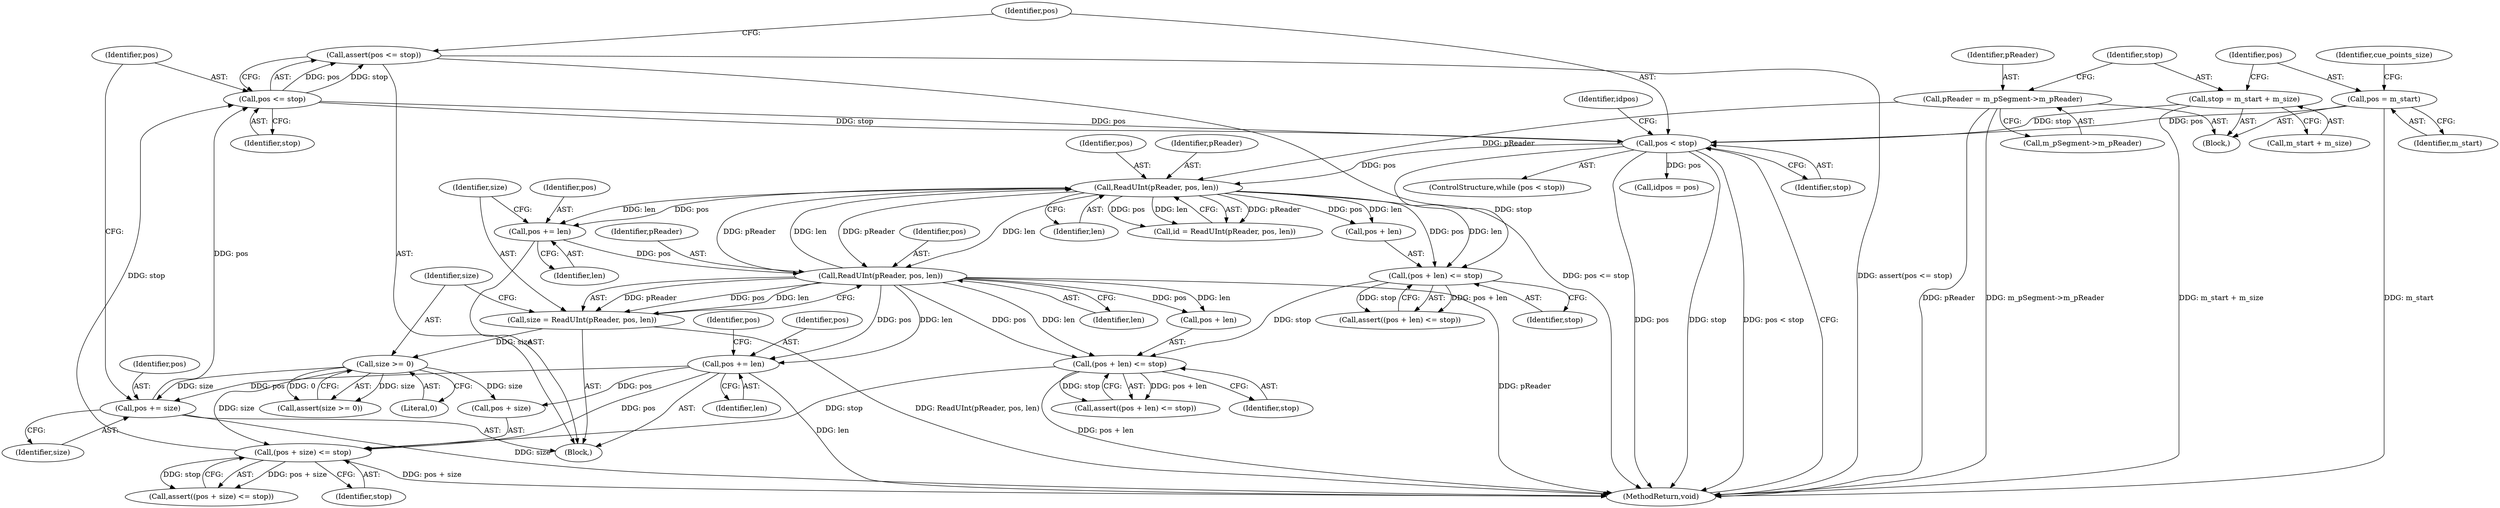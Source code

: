 digraph "1_Android_04839626ed859623901ebd3a5fd483982186b59d_152@API" {
"1000203" [label="(Call,assert(pos <= stop))"];
"1000204" [label="(Call,pos <= stop)"];
"1000200" [label="(Call,pos += size)"];
"1000175" [label="(Call,size >= 0)"];
"1000168" [label="(Call,size = ReadUInt(pReader, pos, len))"];
"1000170" [label="(Call,ReadUInt(pReader, pos, len))"];
"1000150" [label="(Call,ReadUInt(pReader, pos, len))"];
"1000118" [label="(Call,pReader = m_pSegment->m_pReader)"];
"1000138" [label="(Call,pos < stop)"];
"1000130" [label="(Call,pos = m_start)"];
"1000124" [label="(Call,stop = m_start + m_size)"];
"1000164" [label="(Call,pos += len)"];
"1000184" [label="(Call,pos += len)"];
"1000188" [label="(Call,(pos + size) <= stop)"];
"1000179" [label="(Call,(pos + len) <= stop)"];
"1000159" [label="(Call,(pos + len) <= stop)"];
"1000160" [label="(Call,pos + len)"];
"1000138" [label="(Call,pos < stop)"];
"1000206" [label="(Identifier,stop)"];
"1000204" [label="(Call,pos <= stop)"];
"1000153" [label="(Identifier,len)"];
"1000126" [label="(Call,m_start + m_size)"];
"1000185" [label="(Identifier,pos)"];
"1000151" [label="(Identifier,pReader)"];
"1000187" [label="(Call,assert((pos + size) <= stop))"];
"1000179" [label="(Call,(pos + len) <= stop)"];
"1000124" [label="(Call,stop = m_start + m_size)"];
"1000148" [label="(Call,id = ReadUInt(pReader, pos, len))"];
"1000172" [label="(Identifier,pos)"];
"1000158" [label="(Call,assert((pos + len) <= stop))"];
"1000183" [label="(Identifier,stop)"];
"1000178" [label="(Call,assert((pos + len) <= stop))"];
"1000201" [label="(Identifier,pos)"];
"1000177" [label="(Literal,0)"];
"1000106" [label="(Block,)"];
"1000130" [label="(Call,pos = m_start)"];
"1000132" [label="(Identifier,m_start)"];
"1000168" [label="(Call,size = ReadUInt(pReader, pos, len))"];
"1000164" [label="(Call,pos += len)"];
"1000180" [label="(Call,pos + len)"];
"1000140" [label="(Identifier,stop)"];
"1000171" [label="(Identifier,pReader)"];
"1000202" [label="(Identifier,size)"];
"1000169" [label="(Identifier,size)"];
"1000175" [label="(Call,size >= 0)"];
"1000131" [label="(Identifier,pos)"];
"1000176" [label="(Identifier,size)"];
"1000137" [label="(ControlStructure,while (pos < stop))"];
"1000118" [label="(Call,pReader = m_pSegment->m_pReader)"];
"1000135" [label="(Identifier,cue_points_size)"];
"1000205" [label="(Identifier,pos)"];
"1000150" [label="(Call,ReadUInt(pReader, pos, len))"];
"1000200" [label="(Call,pos += size)"];
"1000174" [label="(Call,assert(size >= 0))"];
"1000188" [label="(Call,(pos + size) <= stop)"];
"1000119" [label="(Identifier,pReader)"];
"1000144" [label="(Identifier,idpos)"];
"1000184" [label="(Call,pos += len)"];
"1000159" [label="(Call,(pos + len) <= stop)"];
"1000139" [label="(Identifier,pos)"];
"1000120" [label="(Call,m_pSegment->m_pReader)"];
"1000163" [label="(Identifier,stop)"];
"1000203" [label="(Call,assert(pos <= stop))"];
"1000141" [label="(Block,)"];
"1000152" [label="(Identifier,pos)"];
"1000166" [label="(Identifier,len)"];
"1000165" [label="(Identifier,pos)"];
"1000189" [label="(Call,pos + size)"];
"1000125" [label="(Identifier,stop)"];
"1000143" [label="(Call,idpos = pos)"];
"1000170" [label="(Call,ReadUInt(pReader, pos, len))"];
"1000173" [label="(Identifier,len)"];
"1000186" [label="(Identifier,len)"];
"1000190" [label="(Identifier,pos)"];
"1000192" [label="(Identifier,stop)"];
"1000207" [label="(MethodReturn,void)"];
"1000203" -> "1000141"  [label="AST: "];
"1000203" -> "1000204"  [label="CFG: "];
"1000204" -> "1000203"  [label="AST: "];
"1000139" -> "1000203"  [label="CFG: "];
"1000203" -> "1000207"  [label="DDG: assert(pos <= stop)"];
"1000203" -> "1000207"  [label="DDG: pos <= stop"];
"1000204" -> "1000203"  [label="DDG: pos"];
"1000204" -> "1000203"  [label="DDG: stop"];
"1000204" -> "1000206"  [label="CFG: "];
"1000205" -> "1000204"  [label="AST: "];
"1000206" -> "1000204"  [label="AST: "];
"1000204" -> "1000138"  [label="DDG: pos"];
"1000204" -> "1000138"  [label="DDG: stop"];
"1000200" -> "1000204"  [label="DDG: pos"];
"1000188" -> "1000204"  [label="DDG: stop"];
"1000200" -> "1000141"  [label="AST: "];
"1000200" -> "1000202"  [label="CFG: "];
"1000201" -> "1000200"  [label="AST: "];
"1000202" -> "1000200"  [label="AST: "];
"1000205" -> "1000200"  [label="CFG: "];
"1000200" -> "1000207"  [label="DDG: size"];
"1000175" -> "1000200"  [label="DDG: size"];
"1000184" -> "1000200"  [label="DDG: pos"];
"1000175" -> "1000174"  [label="AST: "];
"1000175" -> "1000177"  [label="CFG: "];
"1000176" -> "1000175"  [label="AST: "];
"1000177" -> "1000175"  [label="AST: "];
"1000174" -> "1000175"  [label="CFG: "];
"1000175" -> "1000174"  [label="DDG: size"];
"1000175" -> "1000174"  [label="DDG: 0"];
"1000168" -> "1000175"  [label="DDG: size"];
"1000175" -> "1000188"  [label="DDG: size"];
"1000175" -> "1000189"  [label="DDG: size"];
"1000168" -> "1000141"  [label="AST: "];
"1000168" -> "1000170"  [label="CFG: "];
"1000169" -> "1000168"  [label="AST: "];
"1000170" -> "1000168"  [label="AST: "];
"1000176" -> "1000168"  [label="CFG: "];
"1000168" -> "1000207"  [label="DDG: ReadUInt(pReader, pos, len)"];
"1000170" -> "1000168"  [label="DDG: pReader"];
"1000170" -> "1000168"  [label="DDG: pos"];
"1000170" -> "1000168"  [label="DDG: len"];
"1000170" -> "1000173"  [label="CFG: "];
"1000171" -> "1000170"  [label="AST: "];
"1000172" -> "1000170"  [label="AST: "];
"1000173" -> "1000170"  [label="AST: "];
"1000170" -> "1000207"  [label="DDG: pReader"];
"1000170" -> "1000150"  [label="DDG: pReader"];
"1000170" -> "1000150"  [label="DDG: len"];
"1000150" -> "1000170"  [label="DDG: pReader"];
"1000150" -> "1000170"  [label="DDG: len"];
"1000164" -> "1000170"  [label="DDG: pos"];
"1000170" -> "1000179"  [label="DDG: pos"];
"1000170" -> "1000179"  [label="DDG: len"];
"1000170" -> "1000180"  [label="DDG: pos"];
"1000170" -> "1000180"  [label="DDG: len"];
"1000170" -> "1000184"  [label="DDG: len"];
"1000170" -> "1000184"  [label="DDG: pos"];
"1000150" -> "1000148"  [label="AST: "];
"1000150" -> "1000153"  [label="CFG: "];
"1000151" -> "1000150"  [label="AST: "];
"1000152" -> "1000150"  [label="AST: "];
"1000153" -> "1000150"  [label="AST: "];
"1000148" -> "1000150"  [label="CFG: "];
"1000150" -> "1000148"  [label="DDG: pReader"];
"1000150" -> "1000148"  [label="DDG: pos"];
"1000150" -> "1000148"  [label="DDG: len"];
"1000118" -> "1000150"  [label="DDG: pReader"];
"1000138" -> "1000150"  [label="DDG: pos"];
"1000150" -> "1000159"  [label="DDG: pos"];
"1000150" -> "1000159"  [label="DDG: len"];
"1000150" -> "1000160"  [label="DDG: pos"];
"1000150" -> "1000160"  [label="DDG: len"];
"1000150" -> "1000164"  [label="DDG: len"];
"1000150" -> "1000164"  [label="DDG: pos"];
"1000118" -> "1000106"  [label="AST: "];
"1000118" -> "1000120"  [label="CFG: "];
"1000119" -> "1000118"  [label="AST: "];
"1000120" -> "1000118"  [label="AST: "];
"1000125" -> "1000118"  [label="CFG: "];
"1000118" -> "1000207"  [label="DDG: pReader"];
"1000118" -> "1000207"  [label="DDG: m_pSegment->m_pReader"];
"1000138" -> "1000137"  [label="AST: "];
"1000138" -> "1000140"  [label="CFG: "];
"1000139" -> "1000138"  [label="AST: "];
"1000140" -> "1000138"  [label="AST: "];
"1000144" -> "1000138"  [label="CFG: "];
"1000207" -> "1000138"  [label="CFG: "];
"1000138" -> "1000207"  [label="DDG: pos"];
"1000138" -> "1000207"  [label="DDG: stop"];
"1000138" -> "1000207"  [label="DDG: pos < stop"];
"1000130" -> "1000138"  [label="DDG: pos"];
"1000124" -> "1000138"  [label="DDG: stop"];
"1000138" -> "1000143"  [label="DDG: pos"];
"1000138" -> "1000159"  [label="DDG: stop"];
"1000130" -> "1000106"  [label="AST: "];
"1000130" -> "1000132"  [label="CFG: "];
"1000131" -> "1000130"  [label="AST: "];
"1000132" -> "1000130"  [label="AST: "];
"1000135" -> "1000130"  [label="CFG: "];
"1000130" -> "1000207"  [label="DDG: m_start"];
"1000124" -> "1000106"  [label="AST: "];
"1000124" -> "1000126"  [label="CFG: "];
"1000125" -> "1000124"  [label="AST: "];
"1000126" -> "1000124"  [label="AST: "];
"1000131" -> "1000124"  [label="CFG: "];
"1000124" -> "1000207"  [label="DDG: m_start + m_size"];
"1000164" -> "1000141"  [label="AST: "];
"1000164" -> "1000166"  [label="CFG: "];
"1000165" -> "1000164"  [label="AST: "];
"1000166" -> "1000164"  [label="AST: "];
"1000169" -> "1000164"  [label="CFG: "];
"1000184" -> "1000141"  [label="AST: "];
"1000184" -> "1000186"  [label="CFG: "];
"1000185" -> "1000184"  [label="AST: "];
"1000186" -> "1000184"  [label="AST: "];
"1000190" -> "1000184"  [label="CFG: "];
"1000184" -> "1000207"  [label="DDG: len"];
"1000184" -> "1000188"  [label="DDG: pos"];
"1000184" -> "1000189"  [label="DDG: pos"];
"1000188" -> "1000187"  [label="AST: "];
"1000188" -> "1000192"  [label="CFG: "];
"1000189" -> "1000188"  [label="AST: "];
"1000192" -> "1000188"  [label="AST: "];
"1000187" -> "1000188"  [label="CFG: "];
"1000188" -> "1000207"  [label="DDG: pos + size"];
"1000188" -> "1000187"  [label="DDG: pos + size"];
"1000188" -> "1000187"  [label="DDG: stop"];
"1000179" -> "1000188"  [label="DDG: stop"];
"1000179" -> "1000178"  [label="AST: "];
"1000179" -> "1000183"  [label="CFG: "];
"1000180" -> "1000179"  [label="AST: "];
"1000183" -> "1000179"  [label="AST: "];
"1000178" -> "1000179"  [label="CFG: "];
"1000179" -> "1000207"  [label="DDG: pos + len"];
"1000179" -> "1000178"  [label="DDG: pos + len"];
"1000179" -> "1000178"  [label="DDG: stop"];
"1000159" -> "1000179"  [label="DDG: stop"];
"1000159" -> "1000158"  [label="AST: "];
"1000159" -> "1000163"  [label="CFG: "];
"1000160" -> "1000159"  [label="AST: "];
"1000163" -> "1000159"  [label="AST: "];
"1000158" -> "1000159"  [label="CFG: "];
"1000159" -> "1000158"  [label="DDG: pos + len"];
"1000159" -> "1000158"  [label="DDG: stop"];
}
